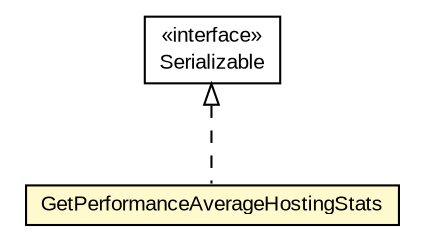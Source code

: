 #!/usr/local/bin/dot
#
# Class diagram 
# Generated by UMLGraph version R5_6-24-gf6e263 (http://www.umlgraph.org/)
#

digraph G {
	edge [fontname="arial",fontsize=10,labelfontname="arial",labelfontsize=10];
	node [fontname="arial",fontsize=10,shape=plaintext];
	nodesep=0.25;
	ranksep=0.5;
	// org.miloss.fgsms.services.interfaces.dataaccessservice.GetPerformanceAverageHostingStats
	c203473 [label=<<table title="org.miloss.fgsms.services.interfaces.dataaccessservice.GetPerformanceAverageHostingStats" border="0" cellborder="1" cellspacing="0" cellpadding="2" port="p" bgcolor="lemonChiffon" href="./GetPerformanceAverageHostingStats.html">
		<tr><td><table border="0" cellspacing="0" cellpadding="1">
<tr><td align="center" balign="center"> GetPerformanceAverageHostingStats </td></tr>
		</table></td></tr>
		</table>>, URL="./GetPerformanceAverageHostingStats.html", fontname="arial", fontcolor="black", fontsize=10.0];
	//org.miloss.fgsms.services.interfaces.dataaccessservice.GetPerformanceAverageHostingStats implements java.io.Serializable
	c203991:p -> c203473:p [dir=back,arrowtail=empty,style=dashed];
	// java.io.Serializable
	c203991 [label=<<table title="java.io.Serializable" border="0" cellborder="1" cellspacing="0" cellpadding="2" port="p" href="http://java.sun.com/j2se/1.4.2/docs/api/java/io/Serializable.html">
		<tr><td><table border="0" cellspacing="0" cellpadding="1">
<tr><td align="center" balign="center"> &#171;interface&#187; </td></tr>
<tr><td align="center" balign="center"> Serializable </td></tr>
		</table></td></tr>
		</table>>, URL="http://java.sun.com/j2se/1.4.2/docs/api/java/io/Serializable.html", fontname="arial", fontcolor="black", fontsize=10.0];
}

